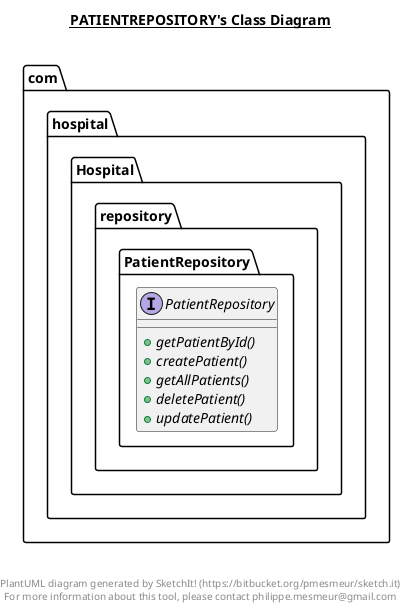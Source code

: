 @startuml

title __PATIENTREPOSITORY's Class Diagram__\n

  package com.hospital.Hospital {
    package com.hospital.Hospital.repository.PatientRepository {
      interface PatientRepository {
          {abstract} + getPatientById()
          {abstract} + createPatient()
          {abstract} + getAllPatients()
          {abstract} + deletePatient()
          {abstract} + updatePatient()
      }
    }
  }
  



right footer


PlantUML diagram generated by SketchIt! (https://bitbucket.org/pmesmeur/sketch.it)
For more information about this tool, please contact philippe.mesmeur@gmail.com
endfooter

@enduml
